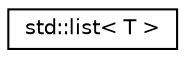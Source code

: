 digraph "Graphical Class Hierarchy"
{
  edge [fontname="Helvetica",fontsize="10",labelfontname="Helvetica",labelfontsize="10"];
  node [fontname="Helvetica",fontsize="10",shape=record];
  rankdir="LR";
  Node0 [label="std::list\< T \>",height=0.2,width=0.4,color="black", fillcolor="white", style="filled",URL="$classstd_1_1list.html"];
}
